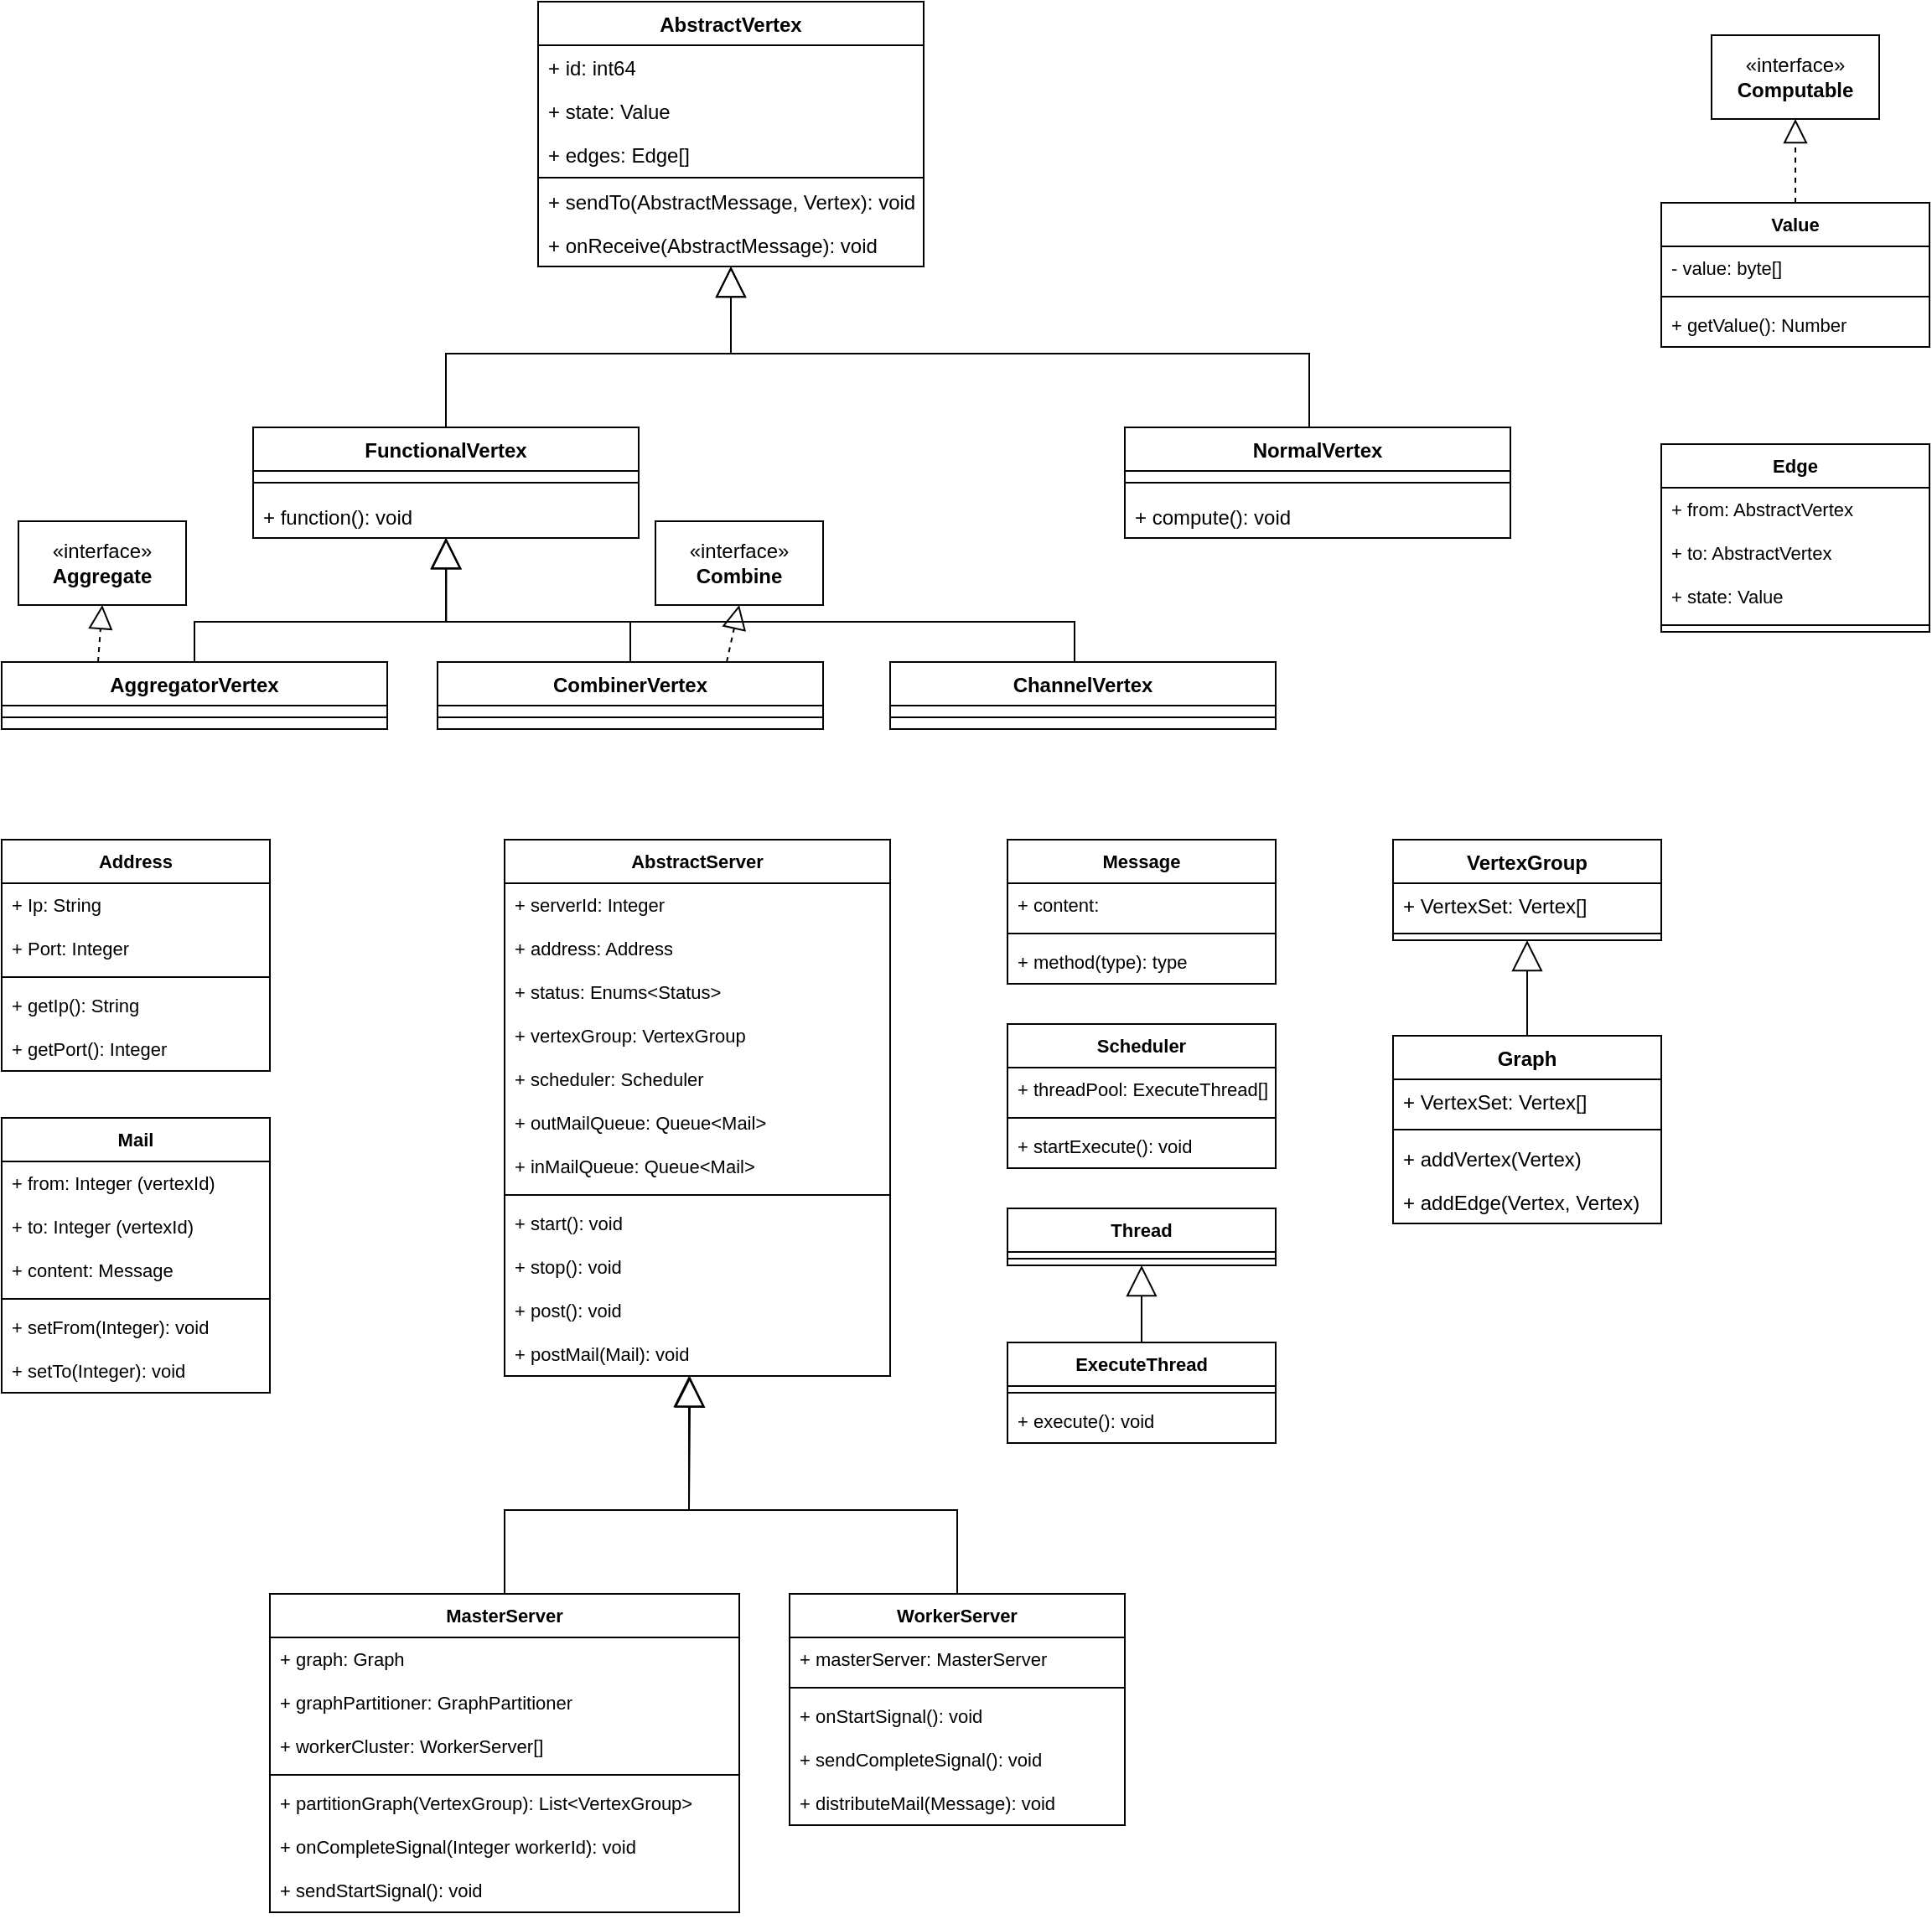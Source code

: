 <mxfile version="21.8.1" type="device">
  <diagram name="Page-1" id="m3a2jA7OceEUW44mQW59">
    <mxGraphModel dx="1044" dy="549" grid="1" gridSize="10" guides="1" tooltips="1" connect="1" arrows="1" fold="1" page="1" pageScale="1" pageWidth="1654" pageHeight="1169" math="0" shadow="0">
      <root>
        <mxCell id="0" />
        <mxCell id="1" parent="0" />
        <mxCell id="lt354-I70tVXNBW6cvu0-98" value="" style="edgeStyle=orthogonalEdgeStyle;shape=connector;rounded=0;orthogonalLoop=1;jettySize=auto;html=1;labelBackgroundColor=default;strokeColor=default;align=center;verticalAlign=middle;fontFamily=Helvetica;fontSize=11;fontColor=default;endArrow=block;endFill=0;endSize=16;" parent="1" source="lt354-I70tVXNBW6cvu0-90" target="lt354-I70tVXNBW6cvu0-2" edge="1">
          <mxGeometry relative="1" as="geometry">
            <Array as="points">
              <mxPoint x="820" y="230" />
              <mxPoint x="475" y="230" />
            </Array>
          </mxGeometry>
        </mxCell>
        <mxCell id="lt354-I70tVXNBW6cvu0-109" value="" style="edgeStyle=orthogonalEdgeStyle;shape=connector;rounded=0;orthogonalLoop=1;jettySize=auto;html=1;labelBackgroundColor=default;strokeColor=default;align=center;verticalAlign=middle;fontFamily=Helvetica;fontSize=11;fontColor=default;endArrow=block;endFill=0;endSize=16;" parent="1" source="lt354-I70tVXNBW6cvu0-101" target="lt354-I70tVXNBW6cvu0-2" edge="1">
          <mxGeometry relative="1" as="geometry">
            <Array as="points">
              <mxPoint x="305" y="230" />
              <mxPoint x="475" y="230" />
            </Array>
          </mxGeometry>
        </mxCell>
        <mxCell id="lt354-I70tVXNBW6cvu0-2" value="AbstractVertex" style="swimlane;fontStyle=1;align=center;verticalAlign=top;childLayout=stackLayout;horizontal=1;startSize=26;horizontalStack=0;resizeParent=1;resizeParentMax=0;resizeLast=0;collapsible=1;marginBottom=0;whiteSpace=wrap;html=1;" parent="1" vertex="1">
          <mxGeometry x="360" y="20" width="230" height="158" as="geometry" />
        </mxCell>
        <mxCell id="lt354-I70tVXNBW6cvu0-8" value="+ id: int64" style="text;strokeColor=none;fillColor=none;align=left;verticalAlign=top;spacingLeft=4;spacingRight=4;overflow=hidden;rotatable=0;points=[[0,0.5],[1,0.5]];portConstraint=eastwest;whiteSpace=wrap;html=1;" parent="lt354-I70tVXNBW6cvu0-2" vertex="1">
          <mxGeometry y="26" width="230" height="26" as="geometry" />
        </mxCell>
        <mxCell id="lt354-I70tVXNBW6cvu0-9" value="+ state: Value" style="text;strokeColor=none;fillColor=none;align=left;verticalAlign=top;spacingLeft=4;spacingRight=4;overflow=hidden;rotatable=0;points=[[0,0.5],[1,0.5]];portConstraint=eastwest;whiteSpace=wrap;html=1;" parent="lt354-I70tVXNBW6cvu0-2" vertex="1">
          <mxGeometry y="52" width="230" height="26" as="geometry" />
        </mxCell>
        <mxCell id="lt354-I70tVXNBW6cvu0-10" value="+ edges: Edge[]" style="text;strokeColor=none;fillColor=none;align=left;verticalAlign=top;spacingLeft=4;spacingRight=4;overflow=hidden;rotatable=0;points=[[0,0.5],[1,0.5]];portConstraint=eastwest;whiteSpace=wrap;html=1;" parent="lt354-I70tVXNBW6cvu0-2" vertex="1">
          <mxGeometry y="78" width="230" height="26" as="geometry" />
        </mxCell>
        <mxCell id="lt354-I70tVXNBW6cvu0-4" value="" style="line;strokeWidth=1;fillColor=none;align=left;verticalAlign=middle;spacingTop=-1;spacingLeft=3;spacingRight=3;rotatable=0;labelPosition=right;points=[];portConstraint=eastwest;strokeColor=inherit;" parent="lt354-I70tVXNBW6cvu0-2" vertex="1">
          <mxGeometry y="104" width="230" height="2" as="geometry" />
        </mxCell>
        <mxCell id="lt354-I70tVXNBW6cvu0-29" value="+ sendTo(AbstractMessage, Vertex): void" style="text;strokeColor=none;fillColor=none;align=left;verticalAlign=top;spacingLeft=4;spacingRight=4;overflow=hidden;rotatable=0;points=[[0,0.5],[1,0.5]];portConstraint=eastwest;whiteSpace=wrap;html=1;" parent="lt354-I70tVXNBW6cvu0-2" vertex="1">
          <mxGeometry y="106" width="230" height="26" as="geometry" />
        </mxCell>
        <mxCell id="lt354-I70tVXNBW6cvu0-25" value="+ onReceive(AbstractMessage): void" style="text;strokeColor=none;fillColor=none;align=left;verticalAlign=top;spacingLeft=4;spacingRight=4;overflow=hidden;rotatable=0;points=[[0,0.5],[1,0.5]];portConstraint=eastwest;whiteSpace=wrap;html=1;" parent="lt354-I70tVXNBW6cvu0-2" vertex="1">
          <mxGeometry y="132" width="230" height="26" as="geometry" />
        </mxCell>
        <mxCell id="lt354-I70tVXNBW6cvu0-40" value="«interface»&lt;br&gt;&lt;b&gt;Aggregate&lt;/b&gt;" style="html=1;whiteSpace=wrap;" parent="1" vertex="1">
          <mxGeometry x="50" y="330" width="100" height="50" as="geometry" />
        </mxCell>
        <mxCell id="lt354-I70tVXNBW6cvu0-90" value="NormalVertex" style="swimlane;fontStyle=1;align=center;verticalAlign=top;childLayout=stackLayout;horizontal=1;startSize=26;horizontalStack=0;resizeParent=1;resizeParentMax=0;resizeLast=0;collapsible=1;marginBottom=0;whiteSpace=wrap;html=1;" parent="1" vertex="1">
          <mxGeometry x="710" y="274" width="230" height="66" as="geometry" />
        </mxCell>
        <mxCell id="lt354-I70tVXNBW6cvu0-94" value="" style="line;strokeWidth=1;fillColor=none;align=left;verticalAlign=middle;spacingTop=-1;spacingLeft=3;spacingRight=3;rotatable=0;labelPosition=right;points=[];portConstraint=eastwest;strokeColor=inherit;" parent="lt354-I70tVXNBW6cvu0-90" vertex="1">
          <mxGeometry y="26" width="230" height="14" as="geometry" />
        </mxCell>
        <mxCell id="lt354-I70tVXNBW6cvu0-97" value="+ compute(): void" style="text;strokeColor=none;fillColor=none;align=left;verticalAlign=top;spacingLeft=4;spacingRight=4;overflow=hidden;rotatable=0;points=[[0,0.5],[1,0.5]];portConstraint=eastwest;whiteSpace=wrap;html=1;" parent="lt354-I70tVXNBW6cvu0-90" vertex="1">
          <mxGeometry y="40" width="230" height="26" as="geometry" />
        </mxCell>
        <mxCell id="lt354-I70tVXNBW6cvu0-117" value="" style="edgeStyle=orthogonalEdgeStyle;shape=connector;rounded=0;orthogonalLoop=1;jettySize=auto;html=1;labelBackgroundColor=default;strokeColor=default;align=center;verticalAlign=middle;fontFamily=Helvetica;fontSize=11;fontColor=default;endArrow=block;endFill=0;endSize=16;" parent="1" source="lt354-I70tVXNBW6cvu0-114" target="lt354-I70tVXNBW6cvu0-101" edge="1">
          <mxGeometry relative="1" as="geometry">
            <Array as="points">
              <mxPoint x="155" y="390" />
              <mxPoint x="305" y="390" />
            </Array>
          </mxGeometry>
        </mxCell>
        <mxCell id="lt354-I70tVXNBW6cvu0-122" value="" style="edgeStyle=orthogonalEdgeStyle;shape=connector;rounded=0;orthogonalLoop=1;jettySize=auto;html=1;labelBackgroundColor=default;strokeColor=default;align=center;verticalAlign=middle;fontFamily=Helvetica;fontSize=11;fontColor=default;endArrow=block;endFill=0;endSize=16;exitX=0.5;exitY=0;exitDx=0;exitDy=0;" parent="1" source="lt354-I70tVXNBW6cvu0-119" target="lt354-I70tVXNBW6cvu0-101" edge="1">
          <mxGeometry relative="1" as="geometry">
            <Array as="points">
              <mxPoint x="415" y="390" />
              <mxPoint x="305" y="390" />
            </Array>
          </mxGeometry>
        </mxCell>
        <mxCell id="fkjLrEyQXUZWaJiIOoPh-10" value="" style="edgeStyle=orthogonalEdgeStyle;shape=connector;rounded=0;orthogonalLoop=1;jettySize=auto;html=1;labelBackgroundColor=default;strokeColor=default;align=center;verticalAlign=middle;fontFamily=Helvetica;fontSize=11;fontColor=default;endArrow=block;endFill=0;endSize=16;entryX=0.501;entryY=1.004;entryDx=0;entryDy=0;entryPerimeter=0;" parent="1" source="fkjLrEyQXUZWaJiIOoPh-7" target="lt354-I70tVXNBW6cvu0-108" edge="1">
          <mxGeometry relative="1" as="geometry">
            <Array as="points">
              <mxPoint x="680" y="390" />
              <mxPoint x="305" y="390" />
            </Array>
          </mxGeometry>
        </mxCell>
        <mxCell id="lt354-I70tVXNBW6cvu0-101" value="FunctionalVertex" style="swimlane;fontStyle=1;align=center;verticalAlign=top;childLayout=stackLayout;horizontal=1;startSize=26;horizontalStack=0;resizeParent=1;resizeParentMax=0;resizeLast=0;collapsible=1;marginBottom=0;whiteSpace=wrap;html=1;" parent="1" vertex="1">
          <mxGeometry x="190" y="274" width="230" height="66" as="geometry" />
        </mxCell>
        <mxCell id="lt354-I70tVXNBW6cvu0-105" value="" style="line;strokeWidth=1;fillColor=none;align=left;verticalAlign=middle;spacingTop=-1;spacingLeft=3;spacingRight=3;rotatable=0;labelPosition=right;points=[];portConstraint=eastwest;strokeColor=inherit;" parent="lt354-I70tVXNBW6cvu0-101" vertex="1">
          <mxGeometry y="26" width="230" height="14" as="geometry" />
        </mxCell>
        <mxCell id="lt354-I70tVXNBW6cvu0-108" value="+ function(): void" style="text;strokeColor=none;fillColor=none;align=left;verticalAlign=top;spacingLeft=4;spacingRight=4;overflow=hidden;rotatable=0;points=[[0,0.5],[1,0.5]];portConstraint=eastwest;whiteSpace=wrap;html=1;" parent="lt354-I70tVXNBW6cvu0-101" vertex="1">
          <mxGeometry y="40" width="230" height="26" as="geometry" />
        </mxCell>
        <mxCell id="lt354-I70tVXNBW6cvu0-114" value="AggregatorVertex" style="swimlane;fontStyle=1;align=center;verticalAlign=top;childLayout=stackLayout;horizontal=1;startSize=26;horizontalStack=0;resizeParent=1;resizeParentMax=0;resizeLast=0;collapsible=1;marginBottom=0;whiteSpace=wrap;html=1;" parent="1" vertex="1">
          <mxGeometry x="40" y="414" width="230" height="40" as="geometry" />
        </mxCell>
        <mxCell id="lt354-I70tVXNBW6cvu0-115" value="" style="line;strokeWidth=1;fillColor=none;align=left;verticalAlign=middle;spacingTop=-1;spacingLeft=3;spacingRight=3;rotatable=0;labelPosition=right;points=[];portConstraint=eastwest;strokeColor=inherit;" parent="lt354-I70tVXNBW6cvu0-114" vertex="1">
          <mxGeometry y="26" width="230" height="14" as="geometry" />
        </mxCell>
        <mxCell id="lt354-I70tVXNBW6cvu0-118" value="" style="endArrow=block;dashed=1;endFill=0;endSize=12;html=1;rounded=0;labelBackgroundColor=default;strokeColor=default;align=center;verticalAlign=middle;fontFamily=Helvetica;fontSize=11;fontColor=default;shape=connector;entryX=0.5;entryY=1;entryDx=0;entryDy=0;exitX=0.25;exitY=0;exitDx=0;exitDy=0;" parent="1" source="lt354-I70tVXNBW6cvu0-114" target="lt354-I70tVXNBW6cvu0-40" edge="1">
          <mxGeometry width="160" relative="1" as="geometry">
            <mxPoint x="250" y="350" as="sourcePoint" />
            <mxPoint x="410" y="350" as="targetPoint" />
          </mxGeometry>
        </mxCell>
        <mxCell id="lt354-I70tVXNBW6cvu0-119" value="CombinerVertex" style="swimlane;fontStyle=1;align=center;verticalAlign=top;childLayout=stackLayout;horizontal=1;startSize=26;horizontalStack=0;resizeParent=1;resizeParentMax=0;resizeLast=0;collapsible=1;marginBottom=0;whiteSpace=wrap;html=1;" parent="1" vertex="1">
          <mxGeometry x="300" y="414" width="230" height="40" as="geometry" />
        </mxCell>
        <mxCell id="lt354-I70tVXNBW6cvu0-120" value="" style="line;strokeWidth=1;fillColor=none;align=left;verticalAlign=middle;spacingTop=-1;spacingLeft=3;spacingRight=3;rotatable=0;labelPosition=right;points=[];portConstraint=eastwest;strokeColor=inherit;" parent="lt354-I70tVXNBW6cvu0-119" vertex="1">
          <mxGeometry y="26" width="230" height="14" as="geometry" />
        </mxCell>
        <mxCell id="lt354-I70tVXNBW6cvu0-123" value="«interface»&lt;br&gt;&lt;b&gt;Combine&lt;/b&gt;" style="html=1;whiteSpace=wrap;" parent="1" vertex="1">
          <mxGeometry x="430" y="330" width="100" height="50" as="geometry" />
        </mxCell>
        <mxCell id="lt354-I70tVXNBW6cvu0-124" value="" style="endArrow=block;dashed=1;endFill=0;endSize=12;html=1;rounded=0;labelBackgroundColor=default;strokeColor=default;align=center;verticalAlign=middle;fontFamily=Helvetica;fontSize=11;fontColor=default;shape=connector;entryX=0.5;entryY=1;entryDx=0;entryDy=0;exitX=0.75;exitY=0;exitDx=0;exitDy=0;" parent="1" source="lt354-I70tVXNBW6cvu0-119" target="lt354-I70tVXNBW6cvu0-123" edge="1">
          <mxGeometry width="160" relative="1" as="geometry">
            <mxPoint x="108" y="424" as="sourcePoint" />
            <mxPoint x="100" y="360" as="targetPoint" />
          </mxGeometry>
        </mxCell>
        <mxCell id="lt354-I70tVXNBW6cvu0-125" value="Edge" style="swimlane;fontStyle=1;align=center;verticalAlign=top;childLayout=stackLayout;horizontal=1;startSize=26;horizontalStack=0;resizeParent=1;resizeParentMax=0;resizeLast=0;collapsible=1;marginBottom=0;whiteSpace=wrap;html=1;fontFamily=Helvetica;fontSize=11;fontColor=default;" parent="1" vertex="1">
          <mxGeometry x="1030" y="284" width="160" height="112" as="geometry" />
        </mxCell>
        <mxCell id="lt354-I70tVXNBW6cvu0-126" value="+ from: AbstractVertex" style="text;strokeColor=none;fillColor=none;align=left;verticalAlign=top;spacingLeft=4;spacingRight=4;overflow=hidden;rotatable=0;points=[[0,0.5],[1,0.5]];portConstraint=eastwest;whiteSpace=wrap;html=1;fontSize=11;fontFamily=Helvetica;fontColor=default;" parent="lt354-I70tVXNBW6cvu0-125" vertex="1">
          <mxGeometry y="26" width="160" height="26" as="geometry" />
        </mxCell>
        <mxCell id="lt354-I70tVXNBW6cvu0-129" value="+ to: AbstractVertex" style="text;strokeColor=none;fillColor=none;align=left;verticalAlign=top;spacingLeft=4;spacingRight=4;overflow=hidden;rotatable=0;points=[[0,0.5],[1,0.5]];portConstraint=eastwest;whiteSpace=wrap;html=1;fontSize=11;fontFamily=Helvetica;fontColor=default;" parent="lt354-I70tVXNBW6cvu0-125" vertex="1">
          <mxGeometry y="52" width="160" height="26" as="geometry" />
        </mxCell>
        <mxCell id="lt354-I70tVXNBW6cvu0-130" value="+ state: Value" style="text;strokeColor=none;fillColor=none;align=left;verticalAlign=top;spacingLeft=4;spacingRight=4;overflow=hidden;rotatable=0;points=[[0,0.5],[1,0.5]];portConstraint=eastwest;whiteSpace=wrap;html=1;fontSize=11;fontFamily=Helvetica;fontColor=default;" parent="lt354-I70tVXNBW6cvu0-125" vertex="1">
          <mxGeometry y="78" width="160" height="26" as="geometry" />
        </mxCell>
        <mxCell id="lt354-I70tVXNBW6cvu0-127" value="" style="line;strokeWidth=1;fillColor=none;align=left;verticalAlign=middle;spacingTop=-1;spacingLeft=3;spacingRight=3;rotatable=0;labelPosition=right;points=[];portConstraint=eastwest;strokeColor=inherit;fontFamily=Helvetica;fontSize=11;fontColor=default;" parent="lt354-I70tVXNBW6cvu0-125" vertex="1">
          <mxGeometry y="104" width="160" height="8" as="geometry" />
        </mxCell>
        <mxCell id="lt354-I70tVXNBW6cvu0-131" value="Value" style="swimlane;fontStyle=1;align=center;verticalAlign=top;childLayout=stackLayout;horizontal=1;startSize=26;horizontalStack=0;resizeParent=1;resizeParentMax=0;resizeLast=0;collapsible=1;marginBottom=0;whiteSpace=wrap;html=1;fontFamily=Helvetica;fontSize=11;fontColor=default;" parent="1" vertex="1">
          <mxGeometry x="1030" y="140" width="160" height="86" as="geometry" />
        </mxCell>
        <mxCell id="lt354-I70tVXNBW6cvu0-132" value="- value: byte[]" style="text;strokeColor=none;fillColor=none;align=left;verticalAlign=top;spacingLeft=4;spacingRight=4;overflow=hidden;rotatable=0;points=[[0,0.5],[1,0.5]];portConstraint=eastwest;whiteSpace=wrap;html=1;fontSize=11;fontFamily=Helvetica;fontColor=default;" parent="lt354-I70tVXNBW6cvu0-131" vertex="1">
          <mxGeometry y="26" width="160" height="26" as="geometry" />
        </mxCell>
        <mxCell id="lt354-I70tVXNBW6cvu0-133" value="" style="line;strokeWidth=1;fillColor=none;align=left;verticalAlign=middle;spacingTop=-1;spacingLeft=3;spacingRight=3;rotatable=0;labelPosition=right;points=[];portConstraint=eastwest;strokeColor=inherit;fontFamily=Helvetica;fontSize=11;fontColor=default;" parent="lt354-I70tVXNBW6cvu0-131" vertex="1">
          <mxGeometry y="52" width="160" height="8" as="geometry" />
        </mxCell>
        <mxCell id="lt354-I70tVXNBW6cvu0-134" value="+ getValue(): Number" style="text;strokeColor=none;fillColor=none;align=left;verticalAlign=top;spacingLeft=4;spacingRight=4;overflow=hidden;rotatable=0;points=[[0,0.5],[1,0.5]];portConstraint=eastwest;whiteSpace=wrap;html=1;fontSize=11;fontFamily=Helvetica;fontColor=default;" parent="lt354-I70tVXNBW6cvu0-131" vertex="1">
          <mxGeometry y="60" width="160" height="26" as="geometry" />
        </mxCell>
        <mxCell id="lt354-I70tVXNBW6cvu0-137" value="«interface»&lt;br&gt;&lt;b&gt;Computable&lt;/b&gt;" style="html=1;whiteSpace=wrap;" parent="1" vertex="1">
          <mxGeometry x="1060" y="40" width="100" height="50" as="geometry" />
        </mxCell>
        <mxCell id="lt354-I70tVXNBW6cvu0-138" value="" style="endArrow=block;dashed=1;endFill=0;endSize=12;html=1;rounded=0;labelBackgroundColor=default;strokeColor=default;align=center;verticalAlign=middle;fontFamily=Helvetica;fontSize=11;fontColor=default;shape=connector;entryX=0.5;entryY=1;entryDx=0;entryDy=0;exitX=0.5;exitY=0;exitDx=0;exitDy=0;" parent="1" source="lt354-I70tVXNBW6cvu0-131" target="lt354-I70tVXNBW6cvu0-137" edge="1">
          <mxGeometry width="160" relative="1" as="geometry">
            <mxPoint x="960" y="110" as="sourcePoint" />
            <mxPoint x="1120" y="110" as="targetPoint" />
          </mxGeometry>
        </mxCell>
        <mxCell id="fkjLrEyQXUZWaJiIOoPh-7" value="ChannelVertex" style="swimlane;fontStyle=1;align=center;verticalAlign=top;childLayout=stackLayout;horizontal=1;startSize=26;horizontalStack=0;resizeParent=1;resizeParentMax=0;resizeLast=0;collapsible=1;marginBottom=0;whiteSpace=wrap;html=1;" parent="1" vertex="1">
          <mxGeometry x="570" y="414" width="230" height="40" as="geometry" />
        </mxCell>
        <mxCell id="fkjLrEyQXUZWaJiIOoPh-8" value="" style="line;strokeWidth=1;fillColor=none;align=left;verticalAlign=middle;spacingTop=-1;spacingLeft=3;spacingRight=3;rotatable=0;labelPosition=right;points=[];portConstraint=eastwest;strokeColor=inherit;" parent="fkjLrEyQXUZWaJiIOoPh-7" vertex="1">
          <mxGeometry y="26" width="230" height="14" as="geometry" />
        </mxCell>
        <mxCell id="fkjLrEyQXUZWaJiIOoPh-26" value="" style="edgeStyle=orthogonalEdgeStyle;shape=connector;rounded=0;orthogonalLoop=1;jettySize=auto;html=1;labelBackgroundColor=default;strokeColor=default;align=center;verticalAlign=middle;fontFamily=Helvetica;fontSize=11;fontColor=default;endArrow=block;endFill=0;endSize=16;exitX=0.5;exitY=0;exitDx=0;exitDy=0;" parent="1" source="fkjLrEyQXUZWaJiIOoPh-21" edge="1">
          <mxGeometry relative="1" as="geometry">
            <Array as="points">
              <mxPoint x="340" y="920" />
              <mxPoint x="450" y="920" />
            </Array>
            <mxPoint x="300.029" y="1009" as="sourcePoint" />
            <mxPoint x="450" y="840" as="targetPoint" />
          </mxGeometry>
        </mxCell>
        <mxCell id="fkjLrEyQXUZWaJiIOoPh-12" value="AbstractServer" style="swimlane;fontStyle=1;align=center;verticalAlign=top;childLayout=stackLayout;horizontal=1;startSize=26;horizontalStack=0;resizeParent=1;resizeParentMax=0;resizeLast=0;collapsible=1;marginBottom=0;whiteSpace=wrap;html=1;fontFamily=Helvetica;fontSize=11;fontColor=default;" parent="1" vertex="1">
          <mxGeometry x="340" y="520" width="230" height="320" as="geometry" />
        </mxCell>
        <mxCell id="lBvt6h_ialfLkE9HlVQZ-22" value="+ serverId: Integer" style="text;strokeColor=none;fillColor=none;align=left;verticalAlign=top;spacingLeft=4;spacingRight=4;overflow=hidden;rotatable=0;points=[[0,0.5],[1,0.5]];portConstraint=eastwest;whiteSpace=wrap;html=1;fontSize=11;fontFamily=Helvetica;fontColor=default;" parent="fkjLrEyQXUZWaJiIOoPh-12" vertex="1">
          <mxGeometry y="26" width="230" height="26" as="geometry" />
        </mxCell>
        <mxCell id="lBvt6h_ialfLkE9HlVQZ-23" value="+ address: Address" style="text;strokeColor=none;fillColor=none;align=left;verticalAlign=top;spacingLeft=4;spacingRight=4;overflow=hidden;rotatable=0;points=[[0,0.5],[1,0.5]];portConstraint=eastwest;whiteSpace=wrap;html=1;fontSize=11;fontFamily=Helvetica;fontColor=default;" parent="fkjLrEyQXUZWaJiIOoPh-12" vertex="1">
          <mxGeometry y="52" width="230" height="26" as="geometry" />
        </mxCell>
        <mxCell id="lBvt6h_ialfLkE9HlVQZ-25" value="+ status:&amp;nbsp;Enums&amp;lt;Status&amp;gt;" style="text;strokeColor=none;fillColor=none;align=left;verticalAlign=top;spacingLeft=4;spacingRight=4;overflow=hidden;rotatable=0;points=[[0,0.5],[1,0.5]];portConstraint=eastwest;whiteSpace=wrap;html=1;fontSize=11;fontFamily=Helvetica;fontColor=default;" parent="fkjLrEyQXUZWaJiIOoPh-12" vertex="1">
          <mxGeometry y="78" width="230" height="26" as="geometry" />
        </mxCell>
        <mxCell id="tlw0gvU0AWLJAxCrTIHi-1" value="+ vertexGroup: VertexGroup" style="text;strokeColor=none;fillColor=none;align=left;verticalAlign=top;spacingLeft=4;spacingRight=4;overflow=hidden;rotatable=0;points=[[0,0.5],[1,0.5]];portConstraint=eastwest;whiteSpace=wrap;html=1;fontSize=11;fontFamily=Helvetica;fontColor=default;" parent="fkjLrEyQXUZWaJiIOoPh-12" vertex="1">
          <mxGeometry y="104" width="230" height="26" as="geometry" />
        </mxCell>
        <mxCell id="fkjLrEyQXUZWaJiIOoPh-13" value="+ scheduler: Scheduler" style="text;strokeColor=none;fillColor=none;align=left;verticalAlign=top;spacingLeft=4;spacingRight=4;overflow=hidden;rotatable=0;points=[[0,0.5],[1,0.5]];portConstraint=eastwest;whiteSpace=wrap;html=1;fontSize=11;fontFamily=Helvetica;fontColor=default;" parent="fkjLrEyQXUZWaJiIOoPh-12" vertex="1">
          <mxGeometry y="130" width="230" height="26" as="geometry" />
        </mxCell>
        <mxCell id="fkjLrEyQXUZWaJiIOoPh-16" value="+ outMailQueue: Queue&amp;lt;Mail&amp;gt;" style="text;strokeColor=none;fillColor=none;align=left;verticalAlign=top;spacingLeft=4;spacingRight=4;overflow=hidden;rotatable=0;points=[[0,0.5],[1,0.5]];portConstraint=eastwest;whiteSpace=wrap;html=1;fontSize=11;fontFamily=Helvetica;fontColor=default;" parent="fkjLrEyQXUZWaJiIOoPh-12" vertex="1">
          <mxGeometry y="156" width="230" height="26" as="geometry" />
        </mxCell>
        <mxCell id="lBvt6h_ialfLkE9HlVQZ-26" value="+ inMailQueue: Queue&amp;lt;Mail&amp;gt;" style="text;strokeColor=none;fillColor=none;align=left;verticalAlign=top;spacingLeft=4;spacingRight=4;overflow=hidden;rotatable=0;points=[[0,0.5],[1,0.5]];portConstraint=eastwest;whiteSpace=wrap;html=1;fontSize=11;fontFamily=Helvetica;fontColor=default;" parent="fkjLrEyQXUZWaJiIOoPh-12" vertex="1">
          <mxGeometry y="182" width="230" height="26" as="geometry" />
        </mxCell>
        <mxCell id="fkjLrEyQXUZWaJiIOoPh-14" value="" style="line;strokeWidth=1;fillColor=none;align=left;verticalAlign=middle;spacingTop=-1;spacingLeft=3;spacingRight=3;rotatable=0;labelPosition=right;points=[];portConstraint=eastwest;strokeColor=inherit;fontFamily=Helvetica;fontSize=11;fontColor=default;" parent="fkjLrEyQXUZWaJiIOoPh-12" vertex="1">
          <mxGeometry y="208" width="230" height="8" as="geometry" />
        </mxCell>
        <mxCell id="lBvt6h_ialfLkE9HlVQZ-38" value="+ start(): void" style="text;strokeColor=none;fillColor=none;align=left;verticalAlign=top;spacingLeft=4;spacingRight=4;overflow=hidden;rotatable=0;points=[[0,0.5],[1,0.5]];portConstraint=eastwest;whiteSpace=wrap;html=1;fontSize=11;fontFamily=Helvetica;fontColor=default;" parent="fkjLrEyQXUZWaJiIOoPh-12" vertex="1">
          <mxGeometry y="216" width="230" height="26" as="geometry" />
        </mxCell>
        <mxCell id="lBvt6h_ialfLkE9HlVQZ-39" value="+ stop(): void" style="text;strokeColor=none;fillColor=none;align=left;verticalAlign=top;spacingLeft=4;spacingRight=4;overflow=hidden;rotatable=0;points=[[0,0.5],[1,0.5]];portConstraint=eastwest;whiteSpace=wrap;html=1;fontSize=11;fontFamily=Helvetica;fontColor=default;" parent="fkjLrEyQXUZWaJiIOoPh-12" vertex="1">
          <mxGeometry y="242" width="230" height="26" as="geometry" />
        </mxCell>
        <mxCell id="fkjLrEyQXUZWaJiIOoPh-15" value="+ post(): void" style="text;strokeColor=none;fillColor=none;align=left;verticalAlign=top;spacingLeft=4;spacingRight=4;overflow=hidden;rotatable=0;points=[[0,0.5],[1,0.5]];portConstraint=eastwest;whiteSpace=wrap;html=1;fontSize=11;fontFamily=Helvetica;fontColor=default;" parent="fkjLrEyQXUZWaJiIOoPh-12" vertex="1">
          <mxGeometry y="268" width="230" height="26" as="geometry" />
        </mxCell>
        <mxCell id="lBvt6h_ialfLkE9HlVQZ-50" value="+ postMail(Mail): void" style="text;strokeColor=none;fillColor=none;align=left;verticalAlign=top;spacingLeft=4;spacingRight=4;overflow=hidden;rotatable=0;points=[[0,0.5],[1,0.5]];portConstraint=eastwest;whiteSpace=wrap;html=1;fontSize=11;fontFamily=Helvetica;fontColor=default;" parent="fkjLrEyQXUZWaJiIOoPh-12" vertex="1">
          <mxGeometry y="294" width="230" height="26" as="geometry" />
        </mxCell>
        <mxCell id="fkjLrEyQXUZWaJiIOoPh-17" value="Scheduler" style="swimlane;fontStyle=1;align=center;verticalAlign=top;childLayout=stackLayout;horizontal=1;startSize=26;horizontalStack=0;resizeParent=1;resizeParentMax=0;resizeLast=0;collapsible=1;marginBottom=0;whiteSpace=wrap;html=1;fontFamily=Helvetica;fontSize=11;fontColor=default;" parent="1" vertex="1">
          <mxGeometry x="640" y="630" width="160" height="86" as="geometry" />
        </mxCell>
        <mxCell id="fkjLrEyQXUZWaJiIOoPh-18" value="+ threadPool: ExecuteThread[]" style="text;strokeColor=none;fillColor=none;align=left;verticalAlign=top;spacingLeft=4;spacingRight=4;overflow=hidden;rotatable=0;points=[[0,0.5],[1,0.5]];portConstraint=eastwest;whiteSpace=wrap;html=1;fontSize=11;fontFamily=Helvetica;fontColor=default;" parent="fkjLrEyQXUZWaJiIOoPh-17" vertex="1">
          <mxGeometry y="26" width="160" height="26" as="geometry" />
        </mxCell>
        <mxCell id="fkjLrEyQXUZWaJiIOoPh-19" value="" style="line;strokeWidth=1;fillColor=none;align=left;verticalAlign=middle;spacingTop=-1;spacingLeft=3;spacingRight=3;rotatable=0;labelPosition=right;points=[];portConstraint=eastwest;strokeColor=inherit;fontFamily=Helvetica;fontSize=11;fontColor=default;" parent="fkjLrEyQXUZWaJiIOoPh-17" vertex="1">
          <mxGeometry y="52" width="160" height="8" as="geometry" />
        </mxCell>
        <mxCell id="fkjLrEyQXUZWaJiIOoPh-20" value="+ startExecute(): void" style="text;strokeColor=none;fillColor=none;align=left;verticalAlign=top;spacingLeft=4;spacingRight=4;overflow=hidden;rotatable=0;points=[[0,0.5],[1,0.5]];portConstraint=eastwest;whiteSpace=wrap;html=1;fontSize=11;fontFamily=Helvetica;fontColor=default;" parent="fkjLrEyQXUZWaJiIOoPh-17" vertex="1">
          <mxGeometry y="60" width="160" height="26" as="geometry" />
        </mxCell>
        <mxCell id="fkjLrEyQXUZWaJiIOoPh-21" value="MasterServer" style="swimlane;fontStyle=1;align=center;verticalAlign=top;childLayout=stackLayout;horizontal=1;startSize=26;horizontalStack=0;resizeParent=1;resizeParentMax=0;resizeLast=0;collapsible=1;marginBottom=0;whiteSpace=wrap;html=1;fontFamily=Helvetica;fontSize=11;fontColor=default;" parent="1" vertex="1">
          <mxGeometry x="200" y="970" width="280" height="190" as="geometry" />
        </mxCell>
        <mxCell id="lBvt6h_ialfLkE9HlVQZ-70" value="+ graph: Graph" style="text;strokeColor=none;fillColor=none;align=left;verticalAlign=top;spacingLeft=4;spacingRight=4;overflow=hidden;rotatable=0;points=[[0,0.5],[1,0.5]];portConstraint=eastwest;whiteSpace=wrap;html=1;fontSize=11;fontFamily=Helvetica;fontColor=default;" parent="fkjLrEyQXUZWaJiIOoPh-21" vertex="1">
          <mxGeometry y="26" width="280" height="26" as="geometry" />
        </mxCell>
        <mxCell id="lBvt6h_ialfLkE9HlVQZ-51" value="+ graphPartitioner: GraphPartitioner" style="text;strokeColor=none;fillColor=none;align=left;verticalAlign=top;spacingLeft=4;spacingRight=4;overflow=hidden;rotatable=0;points=[[0,0.5],[1,0.5]];portConstraint=eastwest;whiteSpace=wrap;html=1;fontSize=11;fontFamily=Helvetica;fontColor=default;" parent="fkjLrEyQXUZWaJiIOoPh-21" vertex="1">
          <mxGeometry y="52" width="280" height="26" as="geometry" />
        </mxCell>
        <mxCell id="lBvt6h_ialfLkE9HlVQZ-67" value="+ workerCluster: WorkerServer[]" style="text;strokeColor=none;fillColor=none;align=left;verticalAlign=top;spacingLeft=4;spacingRight=4;overflow=hidden;rotatable=0;points=[[0,0.5],[1,0.5]];portConstraint=eastwest;whiteSpace=wrap;html=1;fontSize=11;fontFamily=Helvetica;fontColor=default;" parent="fkjLrEyQXUZWaJiIOoPh-21" vertex="1">
          <mxGeometry y="78" width="280" height="26" as="geometry" />
        </mxCell>
        <mxCell id="fkjLrEyQXUZWaJiIOoPh-24" value="" style="line;strokeWidth=1;fillColor=none;align=left;verticalAlign=middle;spacingTop=-1;spacingLeft=3;spacingRight=3;rotatable=0;labelPosition=right;points=[];portConstraint=eastwest;strokeColor=inherit;fontFamily=Helvetica;fontSize=11;fontColor=default;" parent="fkjLrEyQXUZWaJiIOoPh-21" vertex="1">
          <mxGeometry y="104" width="280" height="8" as="geometry" />
        </mxCell>
        <mxCell id="fkjLrEyQXUZWaJiIOoPh-25" value="+ partitionGraph(VertexGroup): List&amp;lt;VertexGroup&amp;gt;" style="text;strokeColor=none;fillColor=none;align=left;verticalAlign=top;spacingLeft=4;spacingRight=4;overflow=hidden;rotatable=0;points=[[0,0.5],[1,0.5]];portConstraint=eastwest;whiteSpace=wrap;html=1;fontSize=11;fontFamily=Helvetica;fontColor=default;" parent="fkjLrEyQXUZWaJiIOoPh-21" vertex="1">
          <mxGeometry y="112" width="280" height="26" as="geometry" />
        </mxCell>
        <mxCell id="lBvt6h_ialfLkE9HlVQZ-71" value="+ onCompleteSignal(Integer workerId): void" style="text;strokeColor=none;fillColor=none;align=left;verticalAlign=top;spacingLeft=4;spacingRight=4;overflow=hidden;rotatable=0;points=[[0,0.5],[1,0.5]];portConstraint=eastwest;whiteSpace=wrap;html=1;fontSize=11;fontFamily=Helvetica;fontColor=default;" parent="fkjLrEyQXUZWaJiIOoPh-21" vertex="1">
          <mxGeometry y="138" width="280" height="26" as="geometry" />
        </mxCell>
        <mxCell id="lBvt6h_ialfLkE9HlVQZ-75" value="+&amp;nbsp;sendStartSignal(): void" style="text;strokeColor=none;fillColor=none;align=left;verticalAlign=top;spacingLeft=4;spacingRight=4;overflow=hidden;rotatable=0;points=[[0,0.5],[1,0.5]];portConstraint=eastwest;whiteSpace=wrap;html=1;fontSize=11;fontFamily=Helvetica;fontColor=default;" parent="fkjLrEyQXUZWaJiIOoPh-21" vertex="1">
          <mxGeometry y="164" width="280" height="26" as="geometry" />
        </mxCell>
        <mxCell id="fkjLrEyQXUZWaJiIOoPh-28" value="WorkerServer" style="swimlane;fontStyle=1;align=center;verticalAlign=top;childLayout=stackLayout;horizontal=1;startSize=26;horizontalStack=0;resizeParent=1;resizeParentMax=0;resizeLast=0;collapsible=1;marginBottom=0;whiteSpace=wrap;html=1;fontFamily=Helvetica;fontSize=11;fontColor=default;" parent="1" vertex="1">
          <mxGeometry x="510" y="970" width="200" height="138" as="geometry" />
        </mxCell>
        <mxCell id="lBvt6h_ialfLkE9HlVQZ-68" value="+ masterServer: MasterServer" style="text;strokeColor=none;fillColor=none;align=left;verticalAlign=top;spacingLeft=4;spacingRight=4;overflow=hidden;rotatable=0;points=[[0,0.5],[1,0.5]];portConstraint=eastwest;whiteSpace=wrap;html=1;fontSize=11;fontFamily=Helvetica;fontColor=default;" parent="fkjLrEyQXUZWaJiIOoPh-28" vertex="1">
          <mxGeometry y="26" width="200" height="26" as="geometry" />
        </mxCell>
        <mxCell id="fkjLrEyQXUZWaJiIOoPh-31" value="" style="line;strokeWidth=1;fillColor=none;align=left;verticalAlign=middle;spacingTop=-1;spacingLeft=3;spacingRight=3;rotatable=0;labelPosition=right;points=[];portConstraint=eastwest;strokeColor=inherit;fontFamily=Helvetica;fontSize=11;fontColor=default;" parent="fkjLrEyQXUZWaJiIOoPh-28" vertex="1">
          <mxGeometry y="52" width="200" height="8" as="geometry" />
        </mxCell>
        <mxCell id="lBvt6h_ialfLkE9HlVQZ-72" value="+ onStartSignal(): void" style="text;strokeColor=none;fillColor=none;align=left;verticalAlign=top;spacingLeft=4;spacingRight=4;overflow=hidden;rotatable=0;points=[[0,0.5],[1,0.5]];portConstraint=eastwest;whiteSpace=wrap;html=1;fontSize=11;fontFamily=Helvetica;fontColor=default;" parent="fkjLrEyQXUZWaJiIOoPh-28" vertex="1">
          <mxGeometry y="60" width="200" height="26" as="geometry" />
        </mxCell>
        <mxCell id="lBvt6h_ialfLkE9HlVQZ-73" value="+ sendCompleteSignal(): void" style="text;strokeColor=none;fillColor=none;align=left;verticalAlign=top;spacingLeft=4;spacingRight=4;overflow=hidden;rotatable=0;points=[[0,0.5],[1,0.5]];portConstraint=eastwest;whiteSpace=wrap;html=1;fontSize=11;fontFamily=Helvetica;fontColor=default;" parent="fkjLrEyQXUZWaJiIOoPh-28" vertex="1">
          <mxGeometry y="86" width="200" height="26" as="geometry" />
        </mxCell>
        <mxCell id="lBvt6h_ialfLkE9HlVQZ-20" value="+ distributeMail(Message): void" style="text;strokeColor=none;fillColor=none;align=left;verticalAlign=top;spacingLeft=4;spacingRight=4;overflow=hidden;rotatable=0;points=[[0,0.5],[1,0.5]];portConstraint=eastwest;whiteSpace=wrap;html=1;fontSize=11;fontFamily=Helvetica;fontColor=default;" parent="fkjLrEyQXUZWaJiIOoPh-28" vertex="1">
          <mxGeometry y="112" width="200" height="26" as="geometry" />
        </mxCell>
        <mxCell id="lBvt6h_ialfLkE9HlVQZ-1" value="VertexGroup" style="swimlane;fontStyle=1;align=center;verticalAlign=top;childLayout=stackLayout;horizontal=1;startSize=26;horizontalStack=0;resizeParent=1;resizeParentMax=0;resizeLast=0;collapsible=1;marginBottom=0;whiteSpace=wrap;html=1;" parent="1" vertex="1">
          <mxGeometry x="870" y="520" width="160" height="60" as="geometry" />
        </mxCell>
        <mxCell id="lBvt6h_ialfLkE9HlVQZ-2" value="+ VertexSet: Vertex[]" style="text;strokeColor=none;fillColor=none;align=left;verticalAlign=top;spacingLeft=4;spacingRight=4;overflow=hidden;rotatable=0;points=[[0,0.5],[1,0.5]];portConstraint=eastwest;whiteSpace=wrap;html=1;" parent="lBvt6h_ialfLkE9HlVQZ-1" vertex="1">
          <mxGeometry y="26" width="160" height="26" as="geometry" />
        </mxCell>
        <mxCell id="lBvt6h_ialfLkE9HlVQZ-3" value="" style="line;strokeWidth=1;fillColor=none;align=left;verticalAlign=middle;spacingTop=-1;spacingLeft=3;spacingRight=3;rotatable=0;labelPosition=right;points=[];portConstraint=eastwest;strokeColor=inherit;" parent="lBvt6h_ialfLkE9HlVQZ-1" vertex="1">
          <mxGeometry y="52" width="160" height="8" as="geometry" />
        </mxCell>
        <mxCell id="lBvt6h_ialfLkE9HlVQZ-5" value="Graph" style="swimlane;fontStyle=1;align=center;verticalAlign=top;childLayout=stackLayout;horizontal=1;startSize=26;horizontalStack=0;resizeParent=1;resizeParentMax=0;resizeLast=0;collapsible=1;marginBottom=0;whiteSpace=wrap;html=1;" parent="1" vertex="1">
          <mxGeometry x="870" y="637" width="160" height="112" as="geometry" />
        </mxCell>
        <mxCell id="lBvt6h_ialfLkE9HlVQZ-6" value="+ VertexSet: Vertex[]" style="text;strokeColor=none;fillColor=none;align=left;verticalAlign=top;spacingLeft=4;spacingRight=4;overflow=hidden;rotatable=0;points=[[0,0.5],[1,0.5]];portConstraint=eastwest;whiteSpace=wrap;html=1;" parent="lBvt6h_ialfLkE9HlVQZ-5" vertex="1">
          <mxGeometry y="26" width="160" height="26" as="geometry" />
        </mxCell>
        <mxCell id="lBvt6h_ialfLkE9HlVQZ-7" value="" style="line;strokeWidth=1;fillColor=none;align=left;verticalAlign=middle;spacingTop=-1;spacingLeft=3;spacingRight=3;rotatable=0;labelPosition=right;points=[];portConstraint=eastwest;strokeColor=inherit;" parent="lBvt6h_ialfLkE9HlVQZ-5" vertex="1">
          <mxGeometry y="52" width="160" height="8" as="geometry" />
        </mxCell>
        <mxCell id="lBvt6h_ialfLkE9HlVQZ-11" value="+ addVertex(Vertex)" style="text;strokeColor=none;fillColor=none;align=left;verticalAlign=top;spacingLeft=4;spacingRight=4;overflow=hidden;rotatable=0;points=[[0,0.5],[1,0.5]];portConstraint=eastwest;whiteSpace=wrap;html=1;" parent="lBvt6h_ialfLkE9HlVQZ-5" vertex="1">
          <mxGeometry y="60" width="160" height="26" as="geometry" />
        </mxCell>
        <mxCell id="lBvt6h_ialfLkE9HlVQZ-12" value="+ addEdge(Vertex, Vertex)" style="text;strokeColor=none;fillColor=none;align=left;verticalAlign=top;spacingLeft=4;spacingRight=4;overflow=hidden;rotatable=0;points=[[0,0.5],[1,0.5]];portConstraint=eastwest;whiteSpace=wrap;html=1;" parent="lBvt6h_ialfLkE9HlVQZ-5" vertex="1">
          <mxGeometry y="86" width="160" height="26" as="geometry" />
        </mxCell>
        <mxCell id="lBvt6h_ialfLkE9HlVQZ-13" value="" style="endArrow=block;endSize=16;endFill=0;html=1;rounded=0;labelBackgroundColor=default;strokeColor=default;align=center;verticalAlign=middle;fontFamily=Helvetica;fontSize=11;fontColor=default;shape=connector;entryX=0.5;entryY=1;entryDx=0;entryDy=0;exitX=0.5;exitY=0;exitDx=0;exitDy=0;" parent="1" source="lBvt6h_ialfLkE9HlVQZ-5" target="lBvt6h_ialfLkE9HlVQZ-1" edge="1">
          <mxGeometry width="160" relative="1" as="geometry">
            <mxPoint x="740" y="523" as="sourcePoint" />
            <mxPoint x="580" y="523" as="targetPoint" />
            <Array as="points">
              <mxPoint x="950" y="633" />
            </Array>
          </mxGeometry>
        </mxCell>
        <mxCell id="lBvt6h_ialfLkE9HlVQZ-14" value="Message" style="swimlane;fontStyle=1;align=center;verticalAlign=top;childLayout=stackLayout;horizontal=1;startSize=26;horizontalStack=0;resizeParent=1;resizeParentMax=0;resizeLast=0;collapsible=1;marginBottom=0;whiteSpace=wrap;html=1;fontFamily=Helvetica;fontSize=11;fontColor=default;" parent="1" vertex="1">
          <mxGeometry x="640" y="520" width="160" height="86" as="geometry" />
        </mxCell>
        <mxCell id="lBvt6h_ialfLkE9HlVQZ-15" value="+ content:&amp;nbsp;" style="text;strokeColor=none;fillColor=none;align=left;verticalAlign=top;spacingLeft=4;spacingRight=4;overflow=hidden;rotatable=0;points=[[0,0.5],[1,0.5]];portConstraint=eastwest;whiteSpace=wrap;html=1;fontSize=11;fontFamily=Helvetica;fontColor=default;" parent="lBvt6h_ialfLkE9HlVQZ-14" vertex="1">
          <mxGeometry y="26" width="160" height="26" as="geometry" />
        </mxCell>
        <mxCell id="lBvt6h_ialfLkE9HlVQZ-16" value="" style="line;strokeWidth=1;fillColor=none;align=left;verticalAlign=middle;spacingTop=-1;spacingLeft=3;spacingRight=3;rotatable=0;labelPosition=right;points=[];portConstraint=eastwest;strokeColor=inherit;fontFamily=Helvetica;fontSize=11;fontColor=default;" parent="lBvt6h_ialfLkE9HlVQZ-14" vertex="1">
          <mxGeometry y="52" width="160" height="8" as="geometry" />
        </mxCell>
        <mxCell id="lBvt6h_ialfLkE9HlVQZ-17" value="+ method(type): type" style="text;strokeColor=none;fillColor=none;align=left;verticalAlign=top;spacingLeft=4;spacingRight=4;overflow=hidden;rotatable=0;points=[[0,0.5],[1,0.5]];portConstraint=eastwest;whiteSpace=wrap;html=1;fontSize=11;fontFamily=Helvetica;fontColor=default;" parent="lBvt6h_ialfLkE9HlVQZ-14" vertex="1">
          <mxGeometry y="60" width="160" height="26" as="geometry" />
        </mxCell>
        <mxCell id="lBvt6h_ialfLkE9HlVQZ-27" value="Address" style="swimlane;fontStyle=1;align=center;verticalAlign=top;childLayout=stackLayout;horizontal=1;startSize=26;horizontalStack=0;resizeParent=1;resizeParentMax=0;resizeLast=0;collapsible=1;marginBottom=0;whiteSpace=wrap;html=1;fontFamily=Helvetica;fontSize=11;fontColor=default;" parent="1" vertex="1">
          <mxGeometry x="40" y="520" width="160" height="138" as="geometry" />
        </mxCell>
        <mxCell id="lBvt6h_ialfLkE9HlVQZ-28" value="+ Ip: String" style="text;strokeColor=none;fillColor=none;align=left;verticalAlign=top;spacingLeft=4;spacingRight=4;overflow=hidden;rotatable=0;points=[[0,0.5],[1,0.5]];portConstraint=eastwest;whiteSpace=wrap;html=1;fontSize=11;fontFamily=Helvetica;fontColor=default;" parent="lBvt6h_ialfLkE9HlVQZ-27" vertex="1">
          <mxGeometry y="26" width="160" height="26" as="geometry" />
        </mxCell>
        <mxCell id="lBvt6h_ialfLkE9HlVQZ-37" value="+ Port: Integer" style="text;strokeColor=none;fillColor=none;align=left;verticalAlign=top;spacingLeft=4;spacingRight=4;overflow=hidden;rotatable=0;points=[[0,0.5],[1,0.5]];portConstraint=eastwest;whiteSpace=wrap;html=1;fontSize=11;fontFamily=Helvetica;fontColor=default;" parent="lBvt6h_ialfLkE9HlVQZ-27" vertex="1">
          <mxGeometry y="52" width="160" height="26" as="geometry" />
        </mxCell>
        <mxCell id="lBvt6h_ialfLkE9HlVQZ-29" value="" style="line;strokeWidth=1;fillColor=none;align=left;verticalAlign=middle;spacingTop=-1;spacingLeft=3;spacingRight=3;rotatable=0;labelPosition=right;points=[];portConstraint=eastwest;strokeColor=inherit;fontFamily=Helvetica;fontSize=11;fontColor=default;" parent="lBvt6h_ialfLkE9HlVQZ-27" vertex="1">
          <mxGeometry y="78" width="160" height="8" as="geometry" />
        </mxCell>
        <mxCell id="lBvt6h_ialfLkE9HlVQZ-30" value="+ getIp(): String" style="text;strokeColor=none;fillColor=none;align=left;verticalAlign=top;spacingLeft=4;spacingRight=4;overflow=hidden;rotatable=0;points=[[0,0.5],[1,0.5]];portConstraint=eastwest;whiteSpace=wrap;html=1;fontSize=11;fontFamily=Helvetica;fontColor=default;" parent="lBvt6h_ialfLkE9HlVQZ-27" vertex="1">
          <mxGeometry y="86" width="160" height="26" as="geometry" />
        </mxCell>
        <mxCell id="lBvt6h_ialfLkE9HlVQZ-35" value="+ getPort(): Integer" style="text;strokeColor=none;fillColor=none;align=left;verticalAlign=top;spacingLeft=4;spacingRight=4;overflow=hidden;rotatable=0;points=[[0,0.5],[1,0.5]];portConstraint=eastwest;whiteSpace=wrap;html=1;fontSize=11;fontFamily=Helvetica;fontColor=default;" parent="lBvt6h_ialfLkE9HlVQZ-27" vertex="1">
          <mxGeometry y="112" width="160" height="26" as="geometry" />
        </mxCell>
        <mxCell id="lBvt6h_ialfLkE9HlVQZ-40" value="Mail" style="swimlane;fontStyle=1;align=center;verticalAlign=top;childLayout=stackLayout;horizontal=1;startSize=26;horizontalStack=0;resizeParent=1;resizeParentMax=0;resizeLast=0;collapsible=1;marginBottom=0;whiteSpace=wrap;html=1;fontFamily=Helvetica;fontSize=11;fontColor=default;" parent="1" vertex="1">
          <mxGeometry x="40" y="686" width="160" height="164" as="geometry" />
        </mxCell>
        <mxCell id="lBvt6h_ialfLkE9HlVQZ-41" value="+ from: Integer (vertexId)" style="text;strokeColor=none;fillColor=none;align=left;verticalAlign=top;spacingLeft=4;spacingRight=4;overflow=hidden;rotatable=0;points=[[0,0.5],[1,0.5]];portConstraint=eastwest;whiteSpace=wrap;html=1;fontSize=11;fontFamily=Helvetica;fontColor=default;" parent="lBvt6h_ialfLkE9HlVQZ-40" vertex="1">
          <mxGeometry y="26" width="160" height="26" as="geometry" />
        </mxCell>
        <mxCell id="lBvt6h_ialfLkE9HlVQZ-46" value="+ to: Integer (vertexId)" style="text;strokeColor=none;fillColor=none;align=left;verticalAlign=top;spacingLeft=4;spacingRight=4;overflow=hidden;rotatable=0;points=[[0,0.5],[1,0.5]];portConstraint=eastwest;whiteSpace=wrap;html=1;fontSize=11;fontFamily=Helvetica;fontColor=default;" parent="lBvt6h_ialfLkE9HlVQZ-40" vertex="1">
          <mxGeometry y="52" width="160" height="26" as="geometry" />
        </mxCell>
        <mxCell id="lBvt6h_ialfLkE9HlVQZ-47" value="+ content: Message" style="text;strokeColor=none;fillColor=none;align=left;verticalAlign=top;spacingLeft=4;spacingRight=4;overflow=hidden;rotatable=0;points=[[0,0.5],[1,0.5]];portConstraint=eastwest;whiteSpace=wrap;html=1;fontSize=11;fontFamily=Helvetica;fontColor=default;" parent="lBvt6h_ialfLkE9HlVQZ-40" vertex="1">
          <mxGeometry y="78" width="160" height="26" as="geometry" />
        </mxCell>
        <mxCell id="lBvt6h_ialfLkE9HlVQZ-42" value="" style="line;strokeWidth=1;fillColor=none;align=left;verticalAlign=middle;spacingTop=-1;spacingLeft=3;spacingRight=3;rotatable=0;labelPosition=right;points=[];portConstraint=eastwest;strokeColor=inherit;fontFamily=Helvetica;fontSize=11;fontColor=default;" parent="lBvt6h_ialfLkE9HlVQZ-40" vertex="1">
          <mxGeometry y="104" width="160" height="8" as="geometry" />
        </mxCell>
        <mxCell id="lBvt6h_ialfLkE9HlVQZ-43" value="+ setFrom(Integer): void" style="text;strokeColor=none;fillColor=none;align=left;verticalAlign=top;spacingLeft=4;spacingRight=4;overflow=hidden;rotatable=0;points=[[0,0.5],[1,0.5]];portConstraint=eastwest;whiteSpace=wrap;html=1;fontSize=11;fontFamily=Helvetica;fontColor=default;" parent="lBvt6h_ialfLkE9HlVQZ-40" vertex="1">
          <mxGeometry y="112" width="160" height="26" as="geometry" />
        </mxCell>
        <mxCell id="lBvt6h_ialfLkE9HlVQZ-49" value="+ setTo(Integer): void" style="text;strokeColor=none;fillColor=none;align=left;verticalAlign=top;spacingLeft=4;spacingRight=4;overflow=hidden;rotatable=0;points=[[0,0.5],[1,0.5]];portConstraint=eastwest;whiteSpace=wrap;html=1;fontSize=11;fontFamily=Helvetica;fontColor=default;" parent="lBvt6h_ialfLkE9HlVQZ-40" vertex="1">
          <mxGeometry y="138" width="160" height="26" as="geometry" />
        </mxCell>
        <mxCell id="lBvt6h_ialfLkE9HlVQZ-58" value="ExecuteThread" style="swimlane;fontStyle=1;align=center;verticalAlign=top;childLayout=stackLayout;horizontal=1;startSize=26;horizontalStack=0;resizeParent=1;resizeParentMax=0;resizeLast=0;collapsible=1;marginBottom=0;whiteSpace=wrap;html=1;fontFamily=Helvetica;fontSize=11;fontColor=default;" parent="1" vertex="1">
          <mxGeometry x="640" y="820" width="160" height="60" as="geometry" />
        </mxCell>
        <mxCell id="lBvt6h_ialfLkE9HlVQZ-60" value="" style="line;strokeWidth=1;fillColor=none;align=left;verticalAlign=middle;spacingTop=-1;spacingLeft=3;spacingRight=3;rotatable=0;labelPosition=right;points=[];portConstraint=eastwest;strokeColor=inherit;fontFamily=Helvetica;fontSize=11;fontColor=default;" parent="lBvt6h_ialfLkE9HlVQZ-58" vertex="1">
          <mxGeometry y="26" width="160" height="8" as="geometry" />
        </mxCell>
        <mxCell id="lBvt6h_ialfLkE9HlVQZ-61" value="+ execute(): void" style="text;strokeColor=none;fillColor=none;align=left;verticalAlign=top;spacingLeft=4;spacingRight=4;overflow=hidden;rotatable=0;points=[[0,0.5],[1,0.5]];portConstraint=eastwest;whiteSpace=wrap;html=1;fontSize=11;fontFamily=Helvetica;fontColor=default;" parent="lBvt6h_ialfLkE9HlVQZ-58" vertex="1">
          <mxGeometry y="34" width="160" height="26" as="geometry" />
        </mxCell>
        <mxCell id="lBvt6h_ialfLkE9HlVQZ-62" value="Thread" style="swimlane;fontStyle=1;align=center;verticalAlign=top;childLayout=stackLayout;horizontal=1;startSize=26;horizontalStack=0;resizeParent=1;resizeParentMax=0;resizeLast=0;collapsible=1;marginBottom=0;whiteSpace=wrap;html=1;fontFamily=Helvetica;fontSize=11;fontColor=default;" parent="1" vertex="1">
          <mxGeometry x="640" y="740" width="160" height="34" as="geometry" />
        </mxCell>
        <mxCell id="lBvt6h_ialfLkE9HlVQZ-64" value="" style="line;strokeWidth=1;fillColor=none;align=left;verticalAlign=middle;spacingTop=-1;spacingLeft=3;spacingRight=3;rotatable=0;labelPosition=right;points=[];portConstraint=eastwest;strokeColor=inherit;fontFamily=Helvetica;fontSize=11;fontColor=default;" parent="lBvt6h_ialfLkE9HlVQZ-62" vertex="1">
          <mxGeometry y="26" width="160" height="8" as="geometry" />
        </mxCell>
        <mxCell id="lBvt6h_ialfLkE9HlVQZ-66" value="" style="endArrow=block;endSize=16;endFill=0;html=1;rounded=0;labelBackgroundColor=default;strokeColor=default;align=center;verticalAlign=middle;fontFamily=Helvetica;fontSize=11;fontColor=default;shape=connector;entryX=0.5;entryY=1;entryDx=0;entryDy=0;exitX=0.5;exitY=0;exitDx=0;exitDy=0;" parent="1" source="lBvt6h_ialfLkE9HlVQZ-58" target="lBvt6h_ialfLkE9HlVQZ-62" edge="1">
          <mxGeometry width="160" relative="1" as="geometry">
            <mxPoint x="460" y="750" as="sourcePoint" />
            <mxPoint x="620" y="750" as="targetPoint" />
          </mxGeometry>
        </mxCell>
        <mxCell id="fkjLrEyQXUZWaJiIOoPh-35" value="" style="endArrow=block;endSize=16;endFill=0;html=1;rounded=0;labelBackgroundColor=default;strokeColor=default;align=center;verticalAlign=middle;fontFamily=Helvetica;fontSize=11;fontColor=default;shape=connector;exitX=0.5;exitY=0;exitDx=0;exitDy=0;entryX=0.481;entryY=1.013;entryDx=0;entryDy=0;entryPerimeter=0;" parent="1" source="fkjLrEyQXUZWaJiIOoPh-28" target="lBvt6h_ialfLkE9HlVQZ-50" edge="1">
          <mxGeometry width="160" relative="1" as="geometry">
            <mxPoint x="460" y="856" as="sourcePoint" />
            <mxPoint x="450" y="950" as="targetPoint" />
            <Array as="points">
              <mxPoint x="610" y="920" />
              <mxPoint x="450" y="920" />
            </Array>
          </mxGeometry>
        </mxCell>
      </root>
    </mxGraphModel>
  </diagram>
</mxfile>
